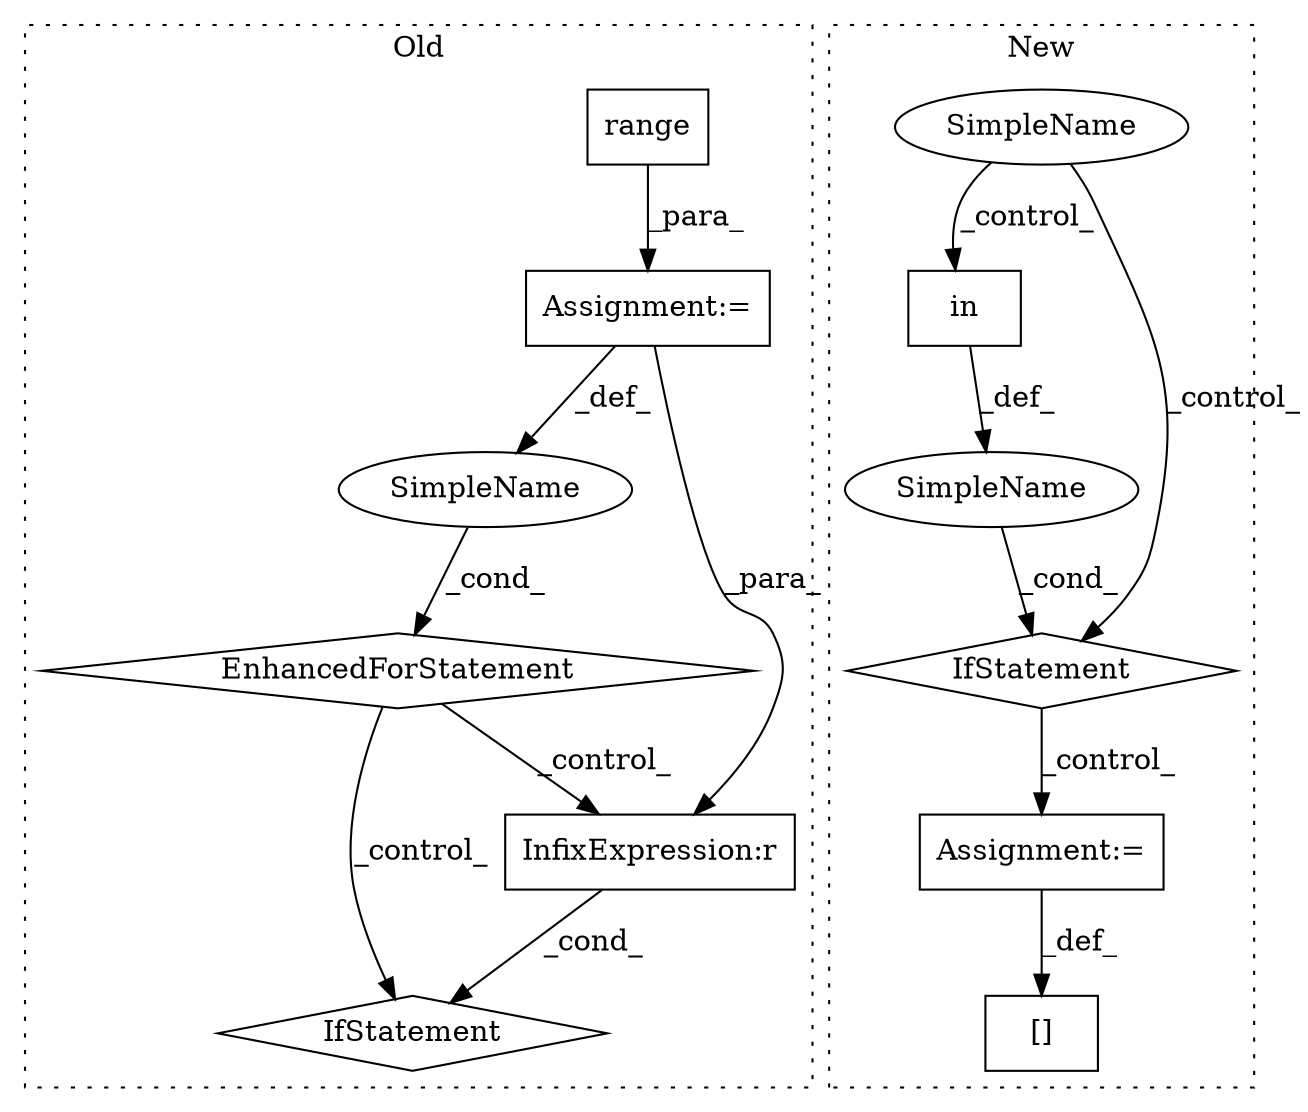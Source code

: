 digraph G {
subgraph cluster0 {
1 [label="EnhancedForStatement" a="70" s="4932,5015" l="57,2" shape="diamond"];
4 [label="Assignment:=" a="7" s="4932,5015" l="57,2" shape="box"];
5 [label="IfStatement" a="25" s="5027,5074" l="4,2" shape="diamond"];
6 [label="SimpleName" a="42" s="4993" l="1" shape="ellipse"];
11 [label="range" a="32" s="4997,5014" l="6,1" shape="box"];
12 [label="InfixExpression:r" a="27" s="5069" l="4" shape="box"];
label = "Old";
style="dotted";
}
subgraph cluster1 {
2 [label="in" a="105" s="5187" l="10" shape="box"];
3 [label="IfStatement" a="25" s="5177,5197" l="10,2" shape="diamond"];
7 [label="Assignment:=" a="7" s="5259" l="1" shape="box"];
8 [label="SimpleName" a="42" s="" l="" shape="ellipse"];
9 [label="[]" a="2" s="5249,5258" l="8,1" shape="box"];
10 [label="SimpleName" a="42" s="" l="" shape="ellipse"];
label = "New";
style="dotted";
}
1 -> 12 [label="_control_"];
1 -> 5 [label="_control_"];
2 -> 8 [label="_def_"];
3 -> 7 [label="_control_"];
4 -> 6 [label="_def_"];
4 -> 12 [label="_para_"];
6 -> 1 [label="_cond_"];
7 -> 9 [label="_def_"];
8 -> 3 [label="_cond_"];
10 -> 2 [label="_control_"];
10 -> 3 [label="_control_"];
11 -> 4 [label="_para_"];
12 -> 5 [label="_cond_"];
}